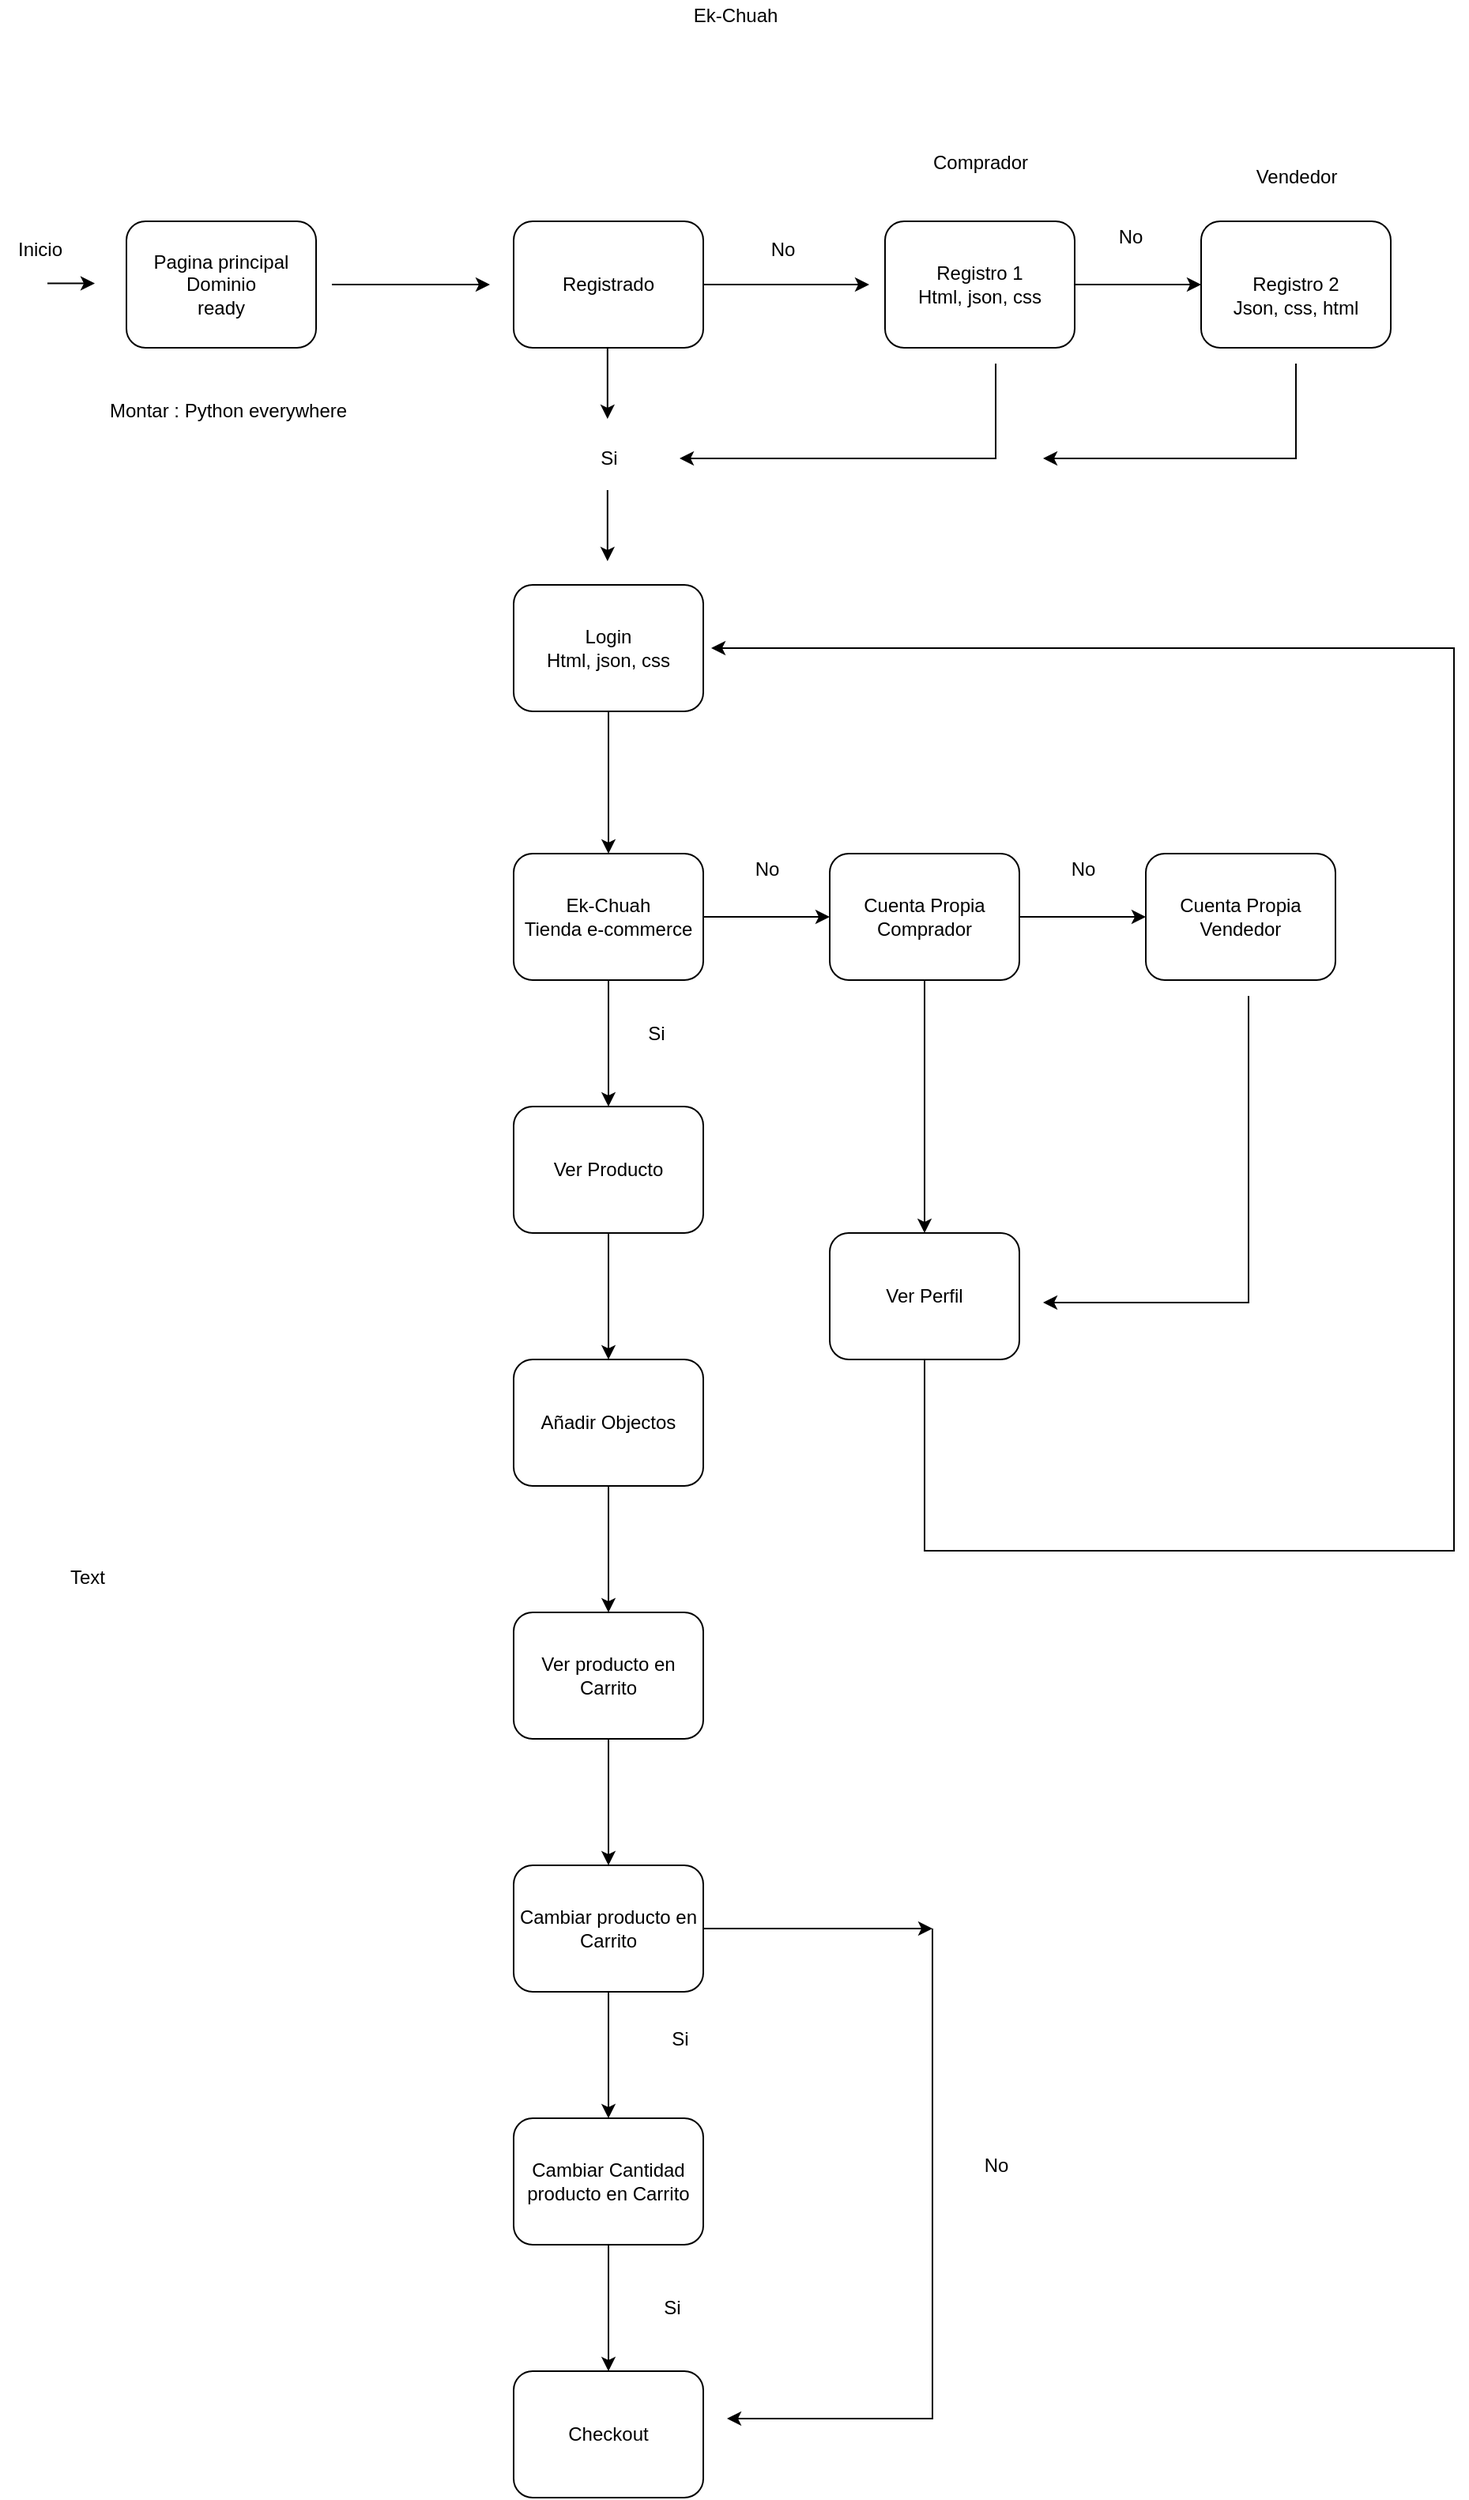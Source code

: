 <mxfile version="13.0.1" type="google"><diagram name="Page-1" id="2a216829-ef6e-dabb-86c1-c78162f3ba2b"><mxGraphModel dx="676" dy="427" grid="1" gridSize="10" guides="1" tooltips="1" connect="1" arrows="1" fold="1" page="1" pageScale="1" pageWidth="850" pageHeight="1100" background="#ffffff" math="0" shadow="0"><root><mxCell id="0"/><mxCell id="1" parent="0"/><mxCell id="juNoSYDh4U4zwIgrrp2l-24" value="" style="edgeStyle=orthogonalEdgeStyle;rounded=0;orthogonalLoop=1;jettySize=auto;html=1;" parent="1" source="7a84cebc1def654-2" edge="1"><mxGeometry relative="1" as="geometry"><mxPoint x="650" y="290" as="targetPoint"/></mxGeometry></mxCell><mxCell id="7a84cebc1def654-2" value="Registrado" style="shape=ext;rounded=1;html=1;whiteSpace=wrap;" parent="1" vertex="1"><mxGeometry x="425" y="250" width="120" height="80" as="geometry"/></mxCell><mxCell id="juNoSYDh4U4zwIgrrp2l-30" value="" style="edgeStyle=orthogonalEdgeStyle;rounded=0;orthogonalLoop=1;jettySize=auto;html=1;" parent="1" source="juNoSYDh4U4zwIgrrp2l-26" target="juNoSYDh4U4zwIgrrp2l-29" edge="1"><mxGeometry relative="1" as="geometry"/></mxCell><mxCell id="juNoSYDh4U4zwIgrrp2l-26" value="Login&lt;br&gt;Html, json, css&lt;br&gt;" style="shape=ext;rounded=1;html=1;whiteSpace=wrap;" parent="1" vertex="1"><mxGeometry x="425" y="480" width="120" height="80" as="geometry"/></mxCell><mxCell id="juNoSYDh4U4zwIgrrp2l-37" value="" style="edgeStyle=orthogonalEdgeStyle;rounded=0;orthogonalLoop=1;jettySize=auto;html=1;" parent="1" source="juNoSYDh4U4zwIgrrp2l-29" target="juNoSYDh4U4zwIgrrp2l-36" edge="1"><mxGeometry relative="1" as="geometry"/></mxCell><mxCell id="juNoSYDh4U4zwIgrrp2l-43" value="" style="edgeStyle=orthogonalEdgeStyle;rounded=0;orthogonalLoop=1;jettySize=auto;html=1;" parent="1" source="juNoSYDh4U4zwIgrrp2l-29" target="juNoSYDh4U4zwIgrrp2l-42" edge="1"><mxGeometry relative="1" as="geometry"/></mxCell><mxCell id="juNoSYDh4U4zwIgrrp2l-29" value="Ek-Chuah&lt;br&gt;Tienda e-commerce" style="shape=ext;rounded=1;html=1;whiteSpace=wrap;" parent="1" vertex="1"><mxGeometry x="425" y="650" width="120" height="80" as="geometry"/></mxCell><mxCell id="juNoSYDh4U4zwIgrrp2l-46" value="" style="edgeStyle=orthogonalEdgeStyle;rounded=0;orthogonalLoop=1;jettySize=auto;html=1;" parent="1" source="juNoSYDh4U4zwIgrrp2l-42" target="juNoSYDh4U4zwIgrrp2l-45" edge="1"><mxGeometry relative="1" as="geometry"/></mxCell><mxCell id="juNoSYDh4U4zwIgrrp2l-42" value="Ver Producto" style="shape=ext;rounded=1;html=1;whiteSpace=wrap;" parent="1" vertex="1"><mxGeometry x="425" y="810" width="120" height="80" as="geometry"/></mxCell><mxCell id="juNoSYDh4U4zwIgrrp2l-49" value="" style="edgeStyle=orthogonalEdgeStyle;rounded=0;orthogonalLoop=1;jettySize=auto;html=1;" parent="1" source="juNoSYDh4U4zwIgrrp2l-45" target="juNoSYDh4U4zwIgrrp2l-48" edge="1"><mxGeometry relative="1" as="geometry"/></mxCell><mxCell id="juNoSYDh4U4zwIgrrp2l-45" value="Añadir Objectos" style="shape=ext;rounded=1;html=1;whiteSpace=wrap;" parent="1" vertex="1"><mxGeometry x="425" y="970" width="120" height="80" as="geometry"/></mxCell><mxCell id="juNoSYDh4U4zwIgrrp2l-51" value="" style="edgeStyle=orthogonalEdgeStyle;rounded=0;orthogonalLoop=1;jettySize=auto;html=1;" parent="1" source="juNoSYDh4U4zwIgrrp2l-48" target="juNoSYDh4U4zwIgrrp2l-50" edge="1"><mxGeometry relative="1" as="geometry"/></mxCell><mxCell id="juNoSYDh4U4zwIgrrp2l-48" value="Ver producto en Carrito" style="shape=ext;rounded=1;html=1;whiteSpace=wrap;" parent="1" vertex="1"><mxGeometry x="425" y="1130" width="120" height="80" as="geometry"/></mxCell><mxCell id="juNoSYDh4U4zwIgrrp2l-53" value="" style="edgeStyle=orthogonalEdgeStyle;rounded=0;orthogonalLoop=1;jettySize=auto;html=1;" parent="1" source="juNoSYDh4U4zwIgrrp2l-50" edge="1"><mxGeometry relative="1" as="geometry"><mxPoint x="690" y="1330" as="targetPoint"/></mxGeometry></mxCell><mxCell id="juNoSYDh4U4zwIgrrp2l-57" value="" style="edgeStyle=orthogonalEdgeStyle;rounded=0;orthogonalLoop=1;jettySize=auto;html=1;" parent="1" source="juNoSYDh4U4zwIgrrp2l-50" target="juNoSYDh4U4zwIgrrp2l-56" edge="1"><mxGeometry relative="1" as="geometry"/></mxCell><mxCell id="juNoSYDh4U4zwIgrrp2l-50" value="Cambiar producto en Carrito" style="shape=ext;rounded=1;html=1;whiteSpace=wrap;" parent="1" vertex="1"><mxGeometry x="425" y="1290" width="120" height="80" as="geometry"/></mxCell><mxCell id="juNoSYDh4U4zwIgrrp2l-59" value="" style="edgeStyle=orthogonalEdgeStyle;rounded=0;orthogonalLoop=1;jettySize=auto;html=1;" parent="1" source="juNoSYDh4U4zwIgrrp2l-56" target="juNoSYDh4U4zwIgrrp2l-58" edge="1"><mxGeometry relative="1" as="geometry"/></mxCell><mxCell id="juNoSYDh4U4zwIgrrp2l-56" value="Cambiar Cantidad producto en Carrito" style="shape=ext;rounded=1;html=1;whiteSpace=wrap;" parent="1" vertex="1"><mxGeometry x="425" y="1450" width="120" height="80" as="geometry"/></mxCell><mxCell id="juNoSYDh4U4zwIgrrp2l-58" value="Checkout" style="shape=ext;rounded=1;html=1;whiteSpace=wrap;" parent="1" vertex="1"><mxGeometry x="425" y="1610" width="120" height="80" as="geometry"/></mxCell><mxCell id="juNoSYDh4U4zwIgrrp2l-40" value="" style="edgeStyle=orthogonalEdgeStyle;rounded=0;orthogonalLoop=1;jettySize=auto;html=1;" parent="1" source="juNoSYDh4U4zwIgrrp2l-36" target="juNoSYDh4U4zwIgrrp2l-39" edge="1"><mxGeometry relative="1" as="geometry"/></mxCell><mxCell id="juNoSYDh4U4zwIgrrp2l-68" value="" style="edgeStyle=orthogonalEdgeStyle;rounded=0;orthogonalLoop=1;jettySize=auto;html=1;" parent="1" source="juNoSYDh4U4zwIgrrp2l-36" target="juNoSYDh4U4zwIgrrp2l-67" edge="1"><mxGeometry relative="1" as="geometry"/></mxCell><mxCell id="juNoSYDh4U4zwIgrrp2l-36" value="Cuenta Propia&lt;br&gt;Comprador" style="shape=ext;rounded=1;html=1;whiteSpace=wrap;" parent="1" vertex="1"><mxGeometry x="625" y="650" width="120" height="80" as="geometry"/></mxCell><mxCell id="juNoSYDh4U4zwIgrrp2l-72" value="" style="edgeStyle=orthogonalEdgeStyle;rounded=0;orthogonalLoop=1;jettySize=auto;html=1;" parent="1" source="juNoSYDh4U4zwIgrrp2l-67" edge="1"><mxGeometry relative="1" as="geometry"><mxPoint x="550" y="520" as="targetPoint"/><Array as="points"><mxPoint x="685" y="1091"/><mxPoint x="1020" y="1091"/><mxPoint x="1020" y="520"/></Array></mxGeometry></mxCell><mxCell id="juNoSYDh4U4zwIgrrp2l-67" value="Ver Perfil" style="shape=ext;rounded=1;html=1;whiteSpace=wrap;" parent="1" vertex="1"><mxGeometry x="625" y="890" width="120" height="80" as="geometry"/></mxCell><mxCell id="juNoSYDh4U4zwIgrrp2l-39" value="Cuenta Propia&lt;br&gt;Vendedor" style="shape=ext;rounded=1;html=1;whiteSpace=wrap;" parent="1" vertex="1"><mxGeometry x="825" y="650" width="120" height="80" as="geometry"/></mxCell><mxCell id="juNoSYDh4U4zwIgrrp2l-19" value="" style="edgeStyle=orthogonalEdgeStyle;rounded=0;orthogonalLoop=1;jettySize=auto;html=1;" parent="1" source="7a84cebc1def654-8" target="juNoSYDh4U4zwIgrrp2l-18" edge="1"><mxGeometry relative="1" as="geometry"/></mxCell><mxCell id="7a84cebc1def654-8" value="Registro 1&lt;br&gt;Html, json, css" style="shape=ext;rounded=1;html=1;whiteSpace=wrap;" parent="1" vertex="1"><mxGeometry x="660" y="250" width="120" height="80" as="geometry"/></mxCell><mxCell id="juNoSYDh4U4zwIgrrp2l-18" value="&lt;br&gt;Registro 2&lt;br&gt;Json, css, html&lt;br&gt;" style="shape=ext;rounded=1;html=1;whiteSpace=wrap;" parent="1" vertex="1"><mxGeometry x="860" y="250" width="120" height="80" as="geometry"/></mxCell><mxCell id="7a84cebc1def654-36" style="edgeStyle=orthogonalEdgeStyle;rounded=0;html=1;jettySize=auto;orthogonalLoop=1;" parent="1" edge="1"><mxGeometry relative="1" as="geometry"><mxPoint x="310" y="290.0" as="sourcePoint"/><mxPoint x="410" y="290" as="targetPoint"/><Array as="points"><mxPoint x="330" y="290"/><mxPoint x="330" y="290"/></Array></mxGeometry></mxCell><mxCell id="juNoSYDh4U4zwIgrrp2l-3" value="Inicio" style="text;html=1;align=center;verticalAlign=middle;resizable=0;points=[];autosize=1;" parent="1" vertex="1"><mxGeometry x="100" y="258" width="50" height="20" as="geometry"/></mxCell><mxCell id="juNoSYDh4U4zwIgrrp2l-6" style="edgeStyle=orthogonalEdgeStyle;rounded=0;html=1;jettySize=auto;orthogonalLoop=1;" parent="1" edge="1"><mxGeometry relative="1" as="geometry"><mxPoint x="130" y="289.29" as="sourcePoint"/><mxPoint x="160" y="289.29" as="targetPoint"/></mxGeometry></mxCell><mxCell id="juNoSYDh4U4zwIgrrp2l-9" value="No" style="text;html=1;align=center;verticalAlign=middle;resizable=0;points=[];autosize=1;" parent="1" vertex="1"><mxGeometry x="580" y="258" width="30" height="20" as="geometry"/></mxCell><mxCell id="juNoSYDh4U4zwIgrrp2l-10" style="edgeStyle=orthogonalEdgeStyle;rounded=0;html=1;jettySize=auto;orthogonalLoop=1;" parent="1" edge="1"><mxGeometry relative="1" as="geometry"><mxPoint x="484.41" y="330" as="sourcePoint"/><mxPoint x="484.41" y="375" as="targetPoint"/></mxGeometry></mxCell><mxCell id="juNoSYDh4U4zwIgrrp2l-15" style="edgeStyle=orthogonalEdgeStyle;rounded=0;html=1;jettySize=auto;orthogonalLoop=1;" parent="1" edge="1"><mxGeometry relative="1" as="geometry"><mxPoint x="730.0" y="340.0" as="sourcePoint"/><mxPoint x="530" y="400" as="targetPoint"/><Array as="points"><mxPoint x="730" y="390"/><mxPoint x="730" y="390"/></Array></mxGeometry></mxCell><mxCell id="juNoSYDh4U4zwIgrrp2l-16" value="Si" style="text;html=1;align=center;verticalAlign=middle;resizable=0;points=[];autosize=1;" parent="1" vertex="1"><mxGeometry x="470" y="390" width="30" height="20" as="geometry"/></mxCell><mxCell id="juNoSYDh4U4zwIgrrp2l-20" value="Comprador" style="text;html=1;align=center;verticalAlign=middle;resizable=0;points=[];autosize=1;" parent="1" vertex="1"><mxGeometry x="680" y="203" width="80" height="20" as="geometry"/></mxCell><mxCell id="juNoSYDh4U4zwIgrrp2l-21" value="Vendedor" style="text;html=1;align=center;verticalAlign=middle;resizable=0;points=[];autosize=1;" parent="1" vertex="1"><mxGeometry x="885" y="212" width="70" height="20" as="geometry"/></mxCell><mxCell id="juNoSYDh4U4zwIgrrp2l-22" style="edgeStyle=orthogonalEdgeStyle;rounded=0;html=1;jettySize=auto;orthogonalLoop=1;" parent="1" edge="1"><mxGeometry relative="1" as="geometry"><mxPoint x="920.0" y="340.0" as="sourcePoint"/><mxPoint x="760" y="400" as="targetPoint"/><Array as="points"><mxPoint x="920" y="390"/><mxPoint x="920" y="390"/></Array></mxGeometry></mxCell><mxCell id="juNoSYDh4U4zwIgrrp2l-28" style="edgeStyle=orthogonalEdgeStyle;rounded=0;html=1;jettySize=auto;orthogonalLoop=1;" parent="1" edge="1"><mxGeometry relative="1" as="geometry"><mxPoint x="484.41" y="420.0" as="sourcePoint"/><mxPoint x="484.41" y="465.0" as="targetPoint"/></mxGeometry></mxCell><mxCell id="juNoSYDh4U4zwIgrrp2l-34" value="Pagina principal&lt;br&gt;&lt;div&gt;Dominio &lt;br&gt;&lt;/div&gt;&lt;div&gt;ready&lt;br&gt;&lt;/div&gt;" style="shape=ext;rounded=1;html=1;whiteSpace=wrap;" parent="1" vertex="1"><mxGeometry x="180" y="250" width="120" height="80" as="geometry"/></mxCell><mxCell id="juNoSYDh4U4zwIgrrp2l-35" value="No" style="text;html=1;align=center;verticalAlign=middle;resizable=0;points=[];autosize=1;" parent="1" vertex="1"><mxGeometry x="800" y="250" width="30" height="20" as="geometry"/></mxCell><mxCell id="juNoSYDh4U4zwIgrrp2l-38" value="No" style="text;html=1;align=center;verticalAlign=middle;resizable=0;points=[];autosize=1;" parent="1" vertex="1"><mxGeometry x="570" y="650" width="30" height="20" as="geometry"/></mxCell><mxCell id="juNoSYDh4U4zwIgrrp2l-41" value="No" style="text;html=1;align=center;verticalAlign=middle;resizable=0;points=[];autosize=1;" parent="1" vertex="1"><mxGeometry x="770" y="650" width="30" height="20" as="geometry"/></mxCell><mxCell id="juNoSYDh4U4zwIgrrp2l-44" value="Si" style="text;html=1;align=center;verticalAlign=middle;resizable=0;points=[];autosize=1;" parent="1" vertex="1"><mxGeometry x="500" y="754" width="30" height="20" as="geometry"/></mxCell><mxCell id="juNoSYDh4U4zwIgrrp2l-47" value="Text" style="text;html=1;align=center;verticalAlign=middle;resizable=0;points=[];autosize=1;" parent="1" vertex="1"><mxGeometry x="135" y="1098" width="40" height="20" as="geometry"/></mxCell><mxCell id="juNoSYDh4U4zwIgrrp2l-54" value="Si" style="text;html=1;align=center;verticalAlign=middle;resizable=0;points=[];autosize=1;" parent="1" vertex="1"><mxGeometry x="515" y="1390" width="30" height="20" as="geometry"/></mxCell><mxCell id="juNoSYDh4U4zwIgrrp2l-55" value="No" style="text;html=1;align=center;verticalAlign=middle;resizable=0;points=[];autosize=1;" parent="1" vertex="1"><mxGeometry x="715" y="1470" width="30" height="20" as="geometry"/></mxCell><mxCell id="juNoSYDh4U4zwIgrrp2l-62" style="edgeStyle=orthogonalEdgeStyle;rounded=0;html=1;jettySize=auto;orthogonalLoop=1;" parent="1" edge="1"><mxGeometry relative="1" as="geometry"><mxPoint x="690" y="1330" as="sourcePoint"/><mxPoint x="560" y="1640" as="targetPoint"/><Array as="points"><mxPoint x="690" y="1620"/><mxPoint x="690" y="1620"/></Array></mxGeometry></mxCell><mxCell id="juNoSYDh4U4zwIgrrp2l-66" value="Si" style="text;html=1;align=center;verticalAlign=middle;resizable=0;points=[];autosize=1;" parent="1" vertex="1"><mxGeometry x="510" y="1560" width="30" height="20" as="geometry"/></mxCell><mxCell id="juNoSYDh4U4zwIgrrp2l-70" style="edgeStyle=orthogonalEdgeStyle;rounded=0;html=1;jettySize=auto;orthogonalLoop=1;" parent="1" edge="1"><mxGeometry relative="1" as="geometry"><mxPoint x="890" y="740" as="sourcePoint"/><mxPoint x="760.0" y="934" as="targetPoint"/><Array as="points"><mxPoint x="890" y="914"/><mxPoint x="890" y="914"/></Array></mxGeometry></mxCell><mxCell id="juNoSYDh4U4zwIgrrp2l-74" value="Ek-Chuah" style="text;html=1;align=center;verticalAlign=middle;resizable=0;points=[];autosize=1;" vertex="1" parent="1"><mxGeometry x="530" y="110" width="70" height="20" as="geometry"/></mxCell><mxCell id="te9j2kCDsFGLvuDEpqY0-1" value="Montar : Python everywhere" style="text;html=1;align=center;verticalAlign=middle;resizable=0;points=[];autosize=1;" vertex="1" parent="1"><mxGeometry x="149" y="360" width="190" height="20" as="geometry"/></mxCell></root></mxGraphModel></diagram></mxfile>